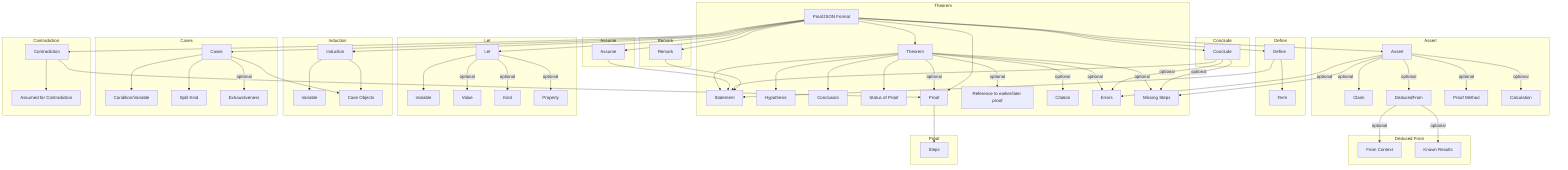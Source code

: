 graph TD
    %% Main ProofJSON Object
    ProofJSON["ProofJSON Format"]

    %% Subgraphs for clarity and compactness
    subgraph TheoremBlock["Theorem"]
        ProofJSON --> Theorem
        Theorem --> Statement
        Theorem --> Hypothesis["Hypothesis"]
        Theorem --> Conclusion["Conclusion"]
        Theorem --> Status["Status of Proof"]
        Theorem -->|optional| Proof["Proof"]
        Theorem -->|optional| Ref["Reference to earlier/later proof"]
        Theorem -->|optional| Cite["Citation"]
        Theorem -->|optional| Errors["Errors"]
        Theorem -->|optional| Missing["Missing Steps"]
    end

    subgraph DefineBlock["Define"]
        ProofJSON --> Define
        Define --> Statement
        Define --> Term["Term"]
    end

    subgraph AssertBlock["Assert"]
        ProofJSON --> Assert
        Assert --> Claim["Claim"]
        Assert -->|optional| DeducedFrom
        Assert -->|optional| ProofMethod["Proof Method"]
        Assert -->|optional| Calculation["Calculation"]
        Assert -->|optional| Missing["Missing Steps"]
        Assert -->|optional| Errors["Errors"]
    end

    subgraph DeducedFromBlock["Deduced From"]
        DeducedFrom -->|optional| FromContext["From Context"]
        DeducedFrom -->|optional| KnownResults["Known Results"]
    end

    subgraph AssumeBlock["Assume"]
        ProofJSON --> Assume
        Assume --> Statement
    end

    subgraph LetBlock["Let"]
        ProofJSON --> Let
        Let --> Variable["Variable"]
        Let -->|optional| Value["Value"]
        Let -->|optional| Kind["Kind"]
        Let -->|optional| Property["Property"]
    end

    subgraph ProofBlock["Proof"]
        ProofJSON --> Proof
        Proof --> Steps["Steps"]
    end

    subgraph InductionBlock["Induction"]
        ProofJSON --> Induction
        Induction --> On["Variable"]
        Induction --> ProofCases["Induction Cases"]
    end

    subgraph CasesBlock["Cases"]
        ProofJSON --> Cases
        Cases --> OnCondition["Condition/Variable"]
        Cases --> SplitKind["Split Kind"]
        Cases -->|optional| Exhaustiveness["Exhaustiveness"]
        Cases --> ProofCases["Case Objects"]
    end

    subgraph ContradictionBlock["Contradiction"]
        ProofJSON --> Contradiction
        Contradiction --> Assumption["Assumed for Contradiction"]
        Contradiction --> Proof
    end

    subgraph ConcludeBlock["Conclude"]
        ProofJSON --> Conclude
        Conclude --> Statement
        Conclude -->|optional| Missing
        Conclude -->|optional| Errors
    end

    subgraph RemarkBlock["Remark"]
        ProofJSON --> Remark
        Remark --> Statement
    end